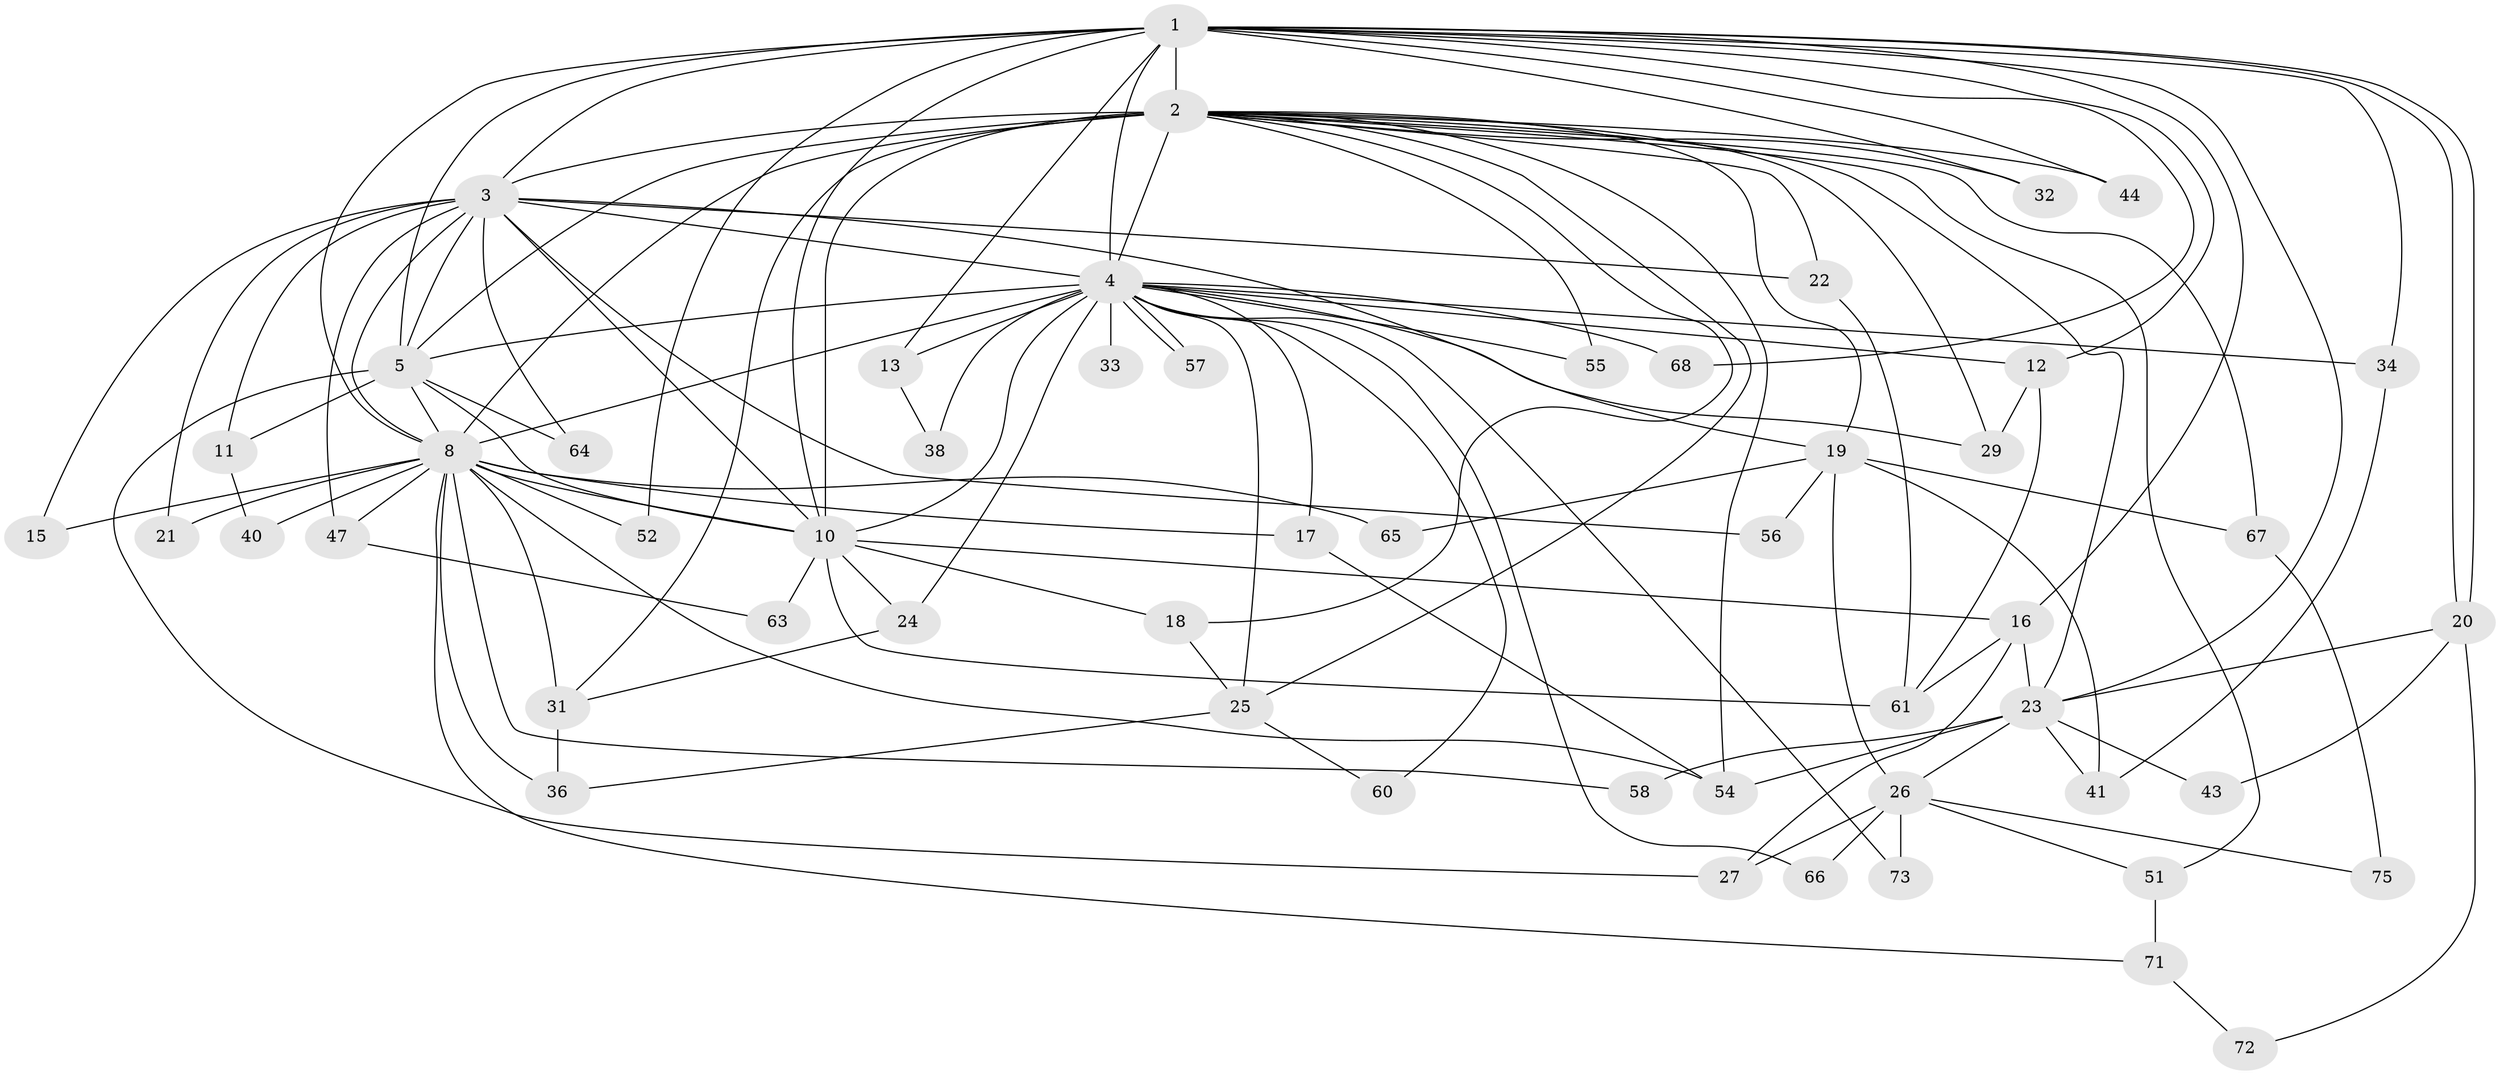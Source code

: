 // original degree distribution, {23: 0.013157894736842105, 16: 0.02631578947368421, 19: 0.02631578947368421, 18: 0.013157894736842105, 13: 0.02631578947368421, 17: 0.013157894736842105, 14: 0.013157894736842105, 3: 0.18421052631578946, 4: 0.11842105263157894, 2: 0.4868421052631579, 5: 0.039473684210526314, 6: 0.02631578947368421, 7: 0.013157894736842105}
// Generated by graph-tools (version 1.1) at 2025/11/02/27/25 16:11:01]
// undirected, 54 vertices, 126 edges
graph export_dot {
graph [start="1"]
  node [color=gray90,style=filled];
  1 [super="+49"];
  2 [super="+7"];
  3 [super="+14"];
  4 [super="+6"];
  5 [super="+37"];
  8 [super="+9"];
  10 [super="+62"];
  11;
  12 [super="+30"];
  13 [super="+39"];
  15;
  16 [super="+50"];
  17 [super="+69"];
  18;
  19 [super="+28"];
  20 [super="+53"];
  21;
  22;
  23 [super="+35"];
  24;
  25 [super="+45"];
  26 [super="+46"];
  27;
  29 [super="+76"];
  31 [super="+48"];
  32;
  33;
  34;
  36 [super="+74"];
  38;
  40;
  41 [super="+42"];
  43;
  44;
  47;
  51;
  52;
  54 [super="+59"];
  55;
  56;
  57;
  58;
  60;
  61 [super="+70"];
  63;
  64;
  65;
  66;
  67;
  68;
  71;
  72;
  73;
  75;
  1 -- 2 [weight=2];
  1 -- 3;
  1 -- 4 [weight=2];
  1 -- 5;
  1 -- 8 [weight=2];
  1 -- 10;
  1 -- 12;
  1 -- 13;
  1 -- 16;
  1 -- 20;
  1 -- 20;
  1 -- 23 [weight=2];
  1 -- 32;
  1 -- 34;
  1 -- 44;
  1 -- 52;
  1 -- 68;
  2 -- 3 [weight=2];
  2 -- 4 [weight=4];
  2 -- 5 [weight=3];
  2 -- 8 [weight=4];
  2 -- 10 [weight=2];
  2 -- 23;
  2 -- 25;
  2 -- 31;
  2 -- 51;
  2 -- 67;
  2 -- 32;
  2 -- 44;
  2 -- 18;
  2 -- 19;
  2 -- 22;
  2 -- 55;
  2 -- 54;
  2 -- 29;
  3 -- 4 [weight=2];
  3 -- 5;
  3 -- 8 [weight=2];
  3 -- 10;
  3 -- 11;
  3 -- 15;
  3 -- 19;
  3 -- 21;
  3 -- 22;
  3 -- 47;
  3 -- 56;
  3 -- 64;
  4 -- 5 [weight=2];
  4 -- 8 [weight=4];
  4 -- 10 [weight=2];
  4 -- 17;
  4 -- 25;
  4 -- 33 [weight=2];
  4 -- 34;
  4 -- 55;
  4 -- 57;
  4 -- 57;
  4 -- 66;
  4 -- 68;
  4 -- 73;
  4 -- 12;
  4 -- 13 [weight=2];
  4 -- 24;
  4 -- 29;
  4 -- 38;
  4 -- 60;
  5 -- 8 [weight=2];
  5 -- 10;
  5 -- 11;
  5 -- 27;
  5 -- 64;
  8 -- 10 [weight=2];
  8 -- 15;
  8 -- 40;
  8 -- 65;
  8 -- 71;
  8 -- 36;
  8 -- 47;
  8 -- 17;
  8 -- 52;
  8 -- 21;
  8 -- 54;
  8 -- 58;
  8 -- 31;
  10 -- 16;
  10 -- 18;
  10 -- 24;
  10 -- 63;
  10 -- 61;
  11 -- 40;
  12 -- 61;
  12 -- 29;
  13 -- 38;
  16 -- 27;
  16 -- 61;
  16 -- 23;
  17 -- 54;
  18 -- 25;
  19 -- 26 [weight=2];
  19 -- 56;
  19 -- 67;
  19 -- 65;
  19 -- 41;
  20 -- 43;
  20 -- 72;
  20 -- 23;
  22 -- 61;
  23 -- 26;
  23 -- 43;
  23 -- 54;
  23 -- 58;
  23 -- 41;
  24 -- 31;
  25 -- 36;
  25 -- 60;
  26 -- 66;
  26 -- 75;
  26 -- 51;
  26 -- 73;
  26 -- 27;
  31 -- 36;
  34 -- 41;
  47 -- 63;
  51 -- 71;
  67 -- 75;
  71 -- 72;
}
